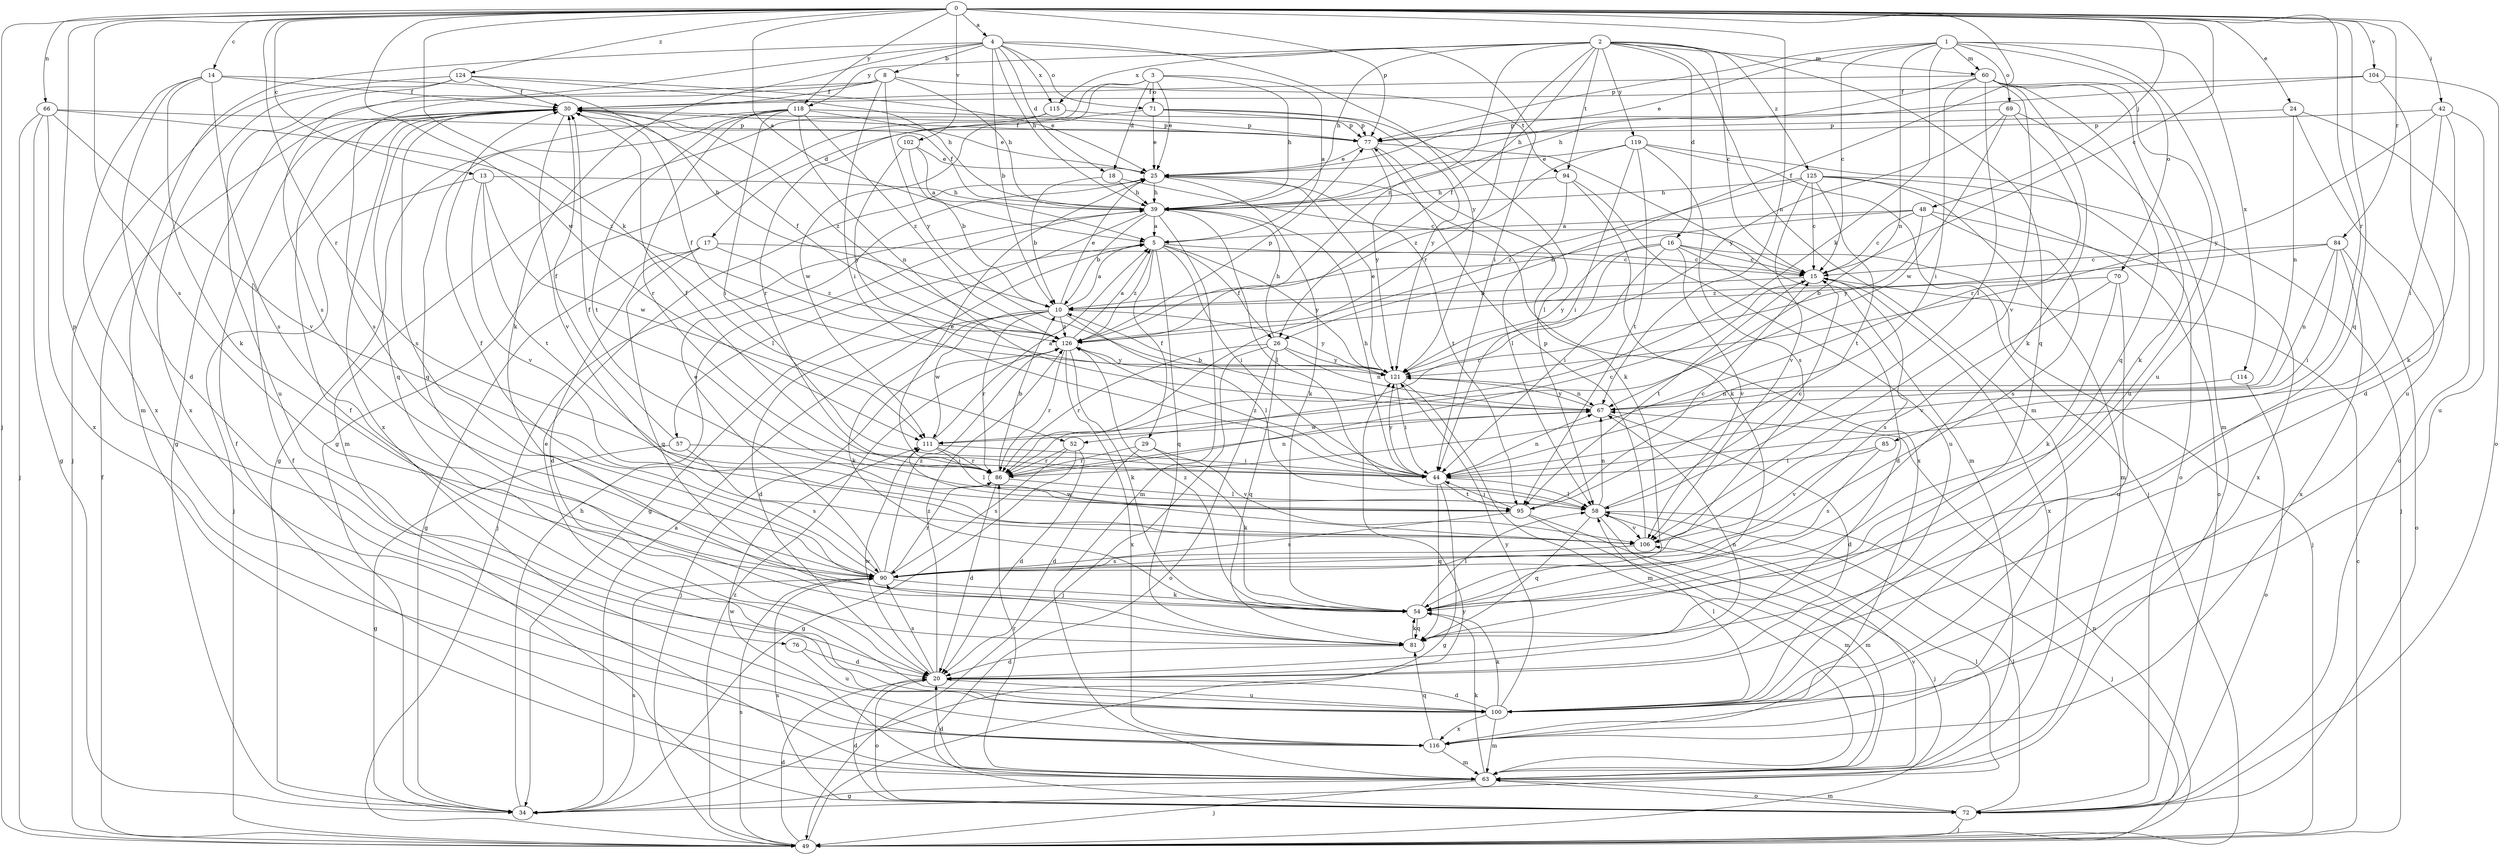 strict digraph  {
0;
1;
2;
3;
4;
5;
8;
10;
13;
14;
15;
16;
17;
18;
20;
24;
25;
26;
29;
30;
34;
39;
42;
44;
48;
49;
52;
54;
57;
58;
60;
63;
66;
67;
69;
70;
71;
72;
76;
77;
81;
84;
85;
86;
90;
94;
95;
100;
102;
104;
106;
111;
114;
115;
116;
118;
119;
121;
124;
125;
126;
0 -> 4  [label=a];
0 -> 5  [label=a];
0 -> 13  [label=c];
0 -> 14  [label=c];
0 -> 15  [label=c];
0 -> 24  [label=e];
0 -> 26  [label=f];
0 -> 42  [label=i];
0 -> 48  [label=j];
0 -> 49  [label=j];
0 -> 52  [label=k];
0 -> 66  [label=n];
0 -> 67  [label=n];
0 -> 76  [label=p];
0 -> 77  [label=p];
0 -> 81  [label=q];
0 -> 84  [label=r];
0 -> 85  [label=r];
0 -> 86  [label=r];
0 -> 90  [label=s];
0 -> 102  [label=v];
0 -> 104  [label=v];
0 -> 111  [label=w];
0 -> 118  [label=y];
0 -> 124  [label=z];
1 -> 15  [label=c];
1 -> 25  [label=e];
1 -> 52  [label=k];
1 -> 60  [label=m];
1 -> 67  [label=n];
1 -> 69  [label=o];
1 -> 70  [label=o];
1 -> 77  [label=p];
1 -> 100  [label=u];
1 -> 114  [label=x];
2 -> 15  [label=c];
2 -> 16  [label=d];
2 -> 26  [label=f];
2 -> 39  [label=h];
2 -> 60  [label=m];
2 -> 63  [label=m];
2 -> 81  [label=q];
2 -> 86  [label=r];
2 -> 94  [label=t];
2 -> 115  [label=x];
2 -> 118  [label=y];
2 -> 119  [label=y];
2 -> 125  [label=z];
2 -> 126  [label=z];
3 -> 5  [label=a];
3 -> 17  [label=d];
3 -> 18  [label=d];
3 -> 25  [label=e];
3 -> 34  [label=g];
3 -> 39  [label=h];
3 -> 71  [label=o];
4 -> 8  [label=b];
4 -> 10  [label=b];
4 -> 18  [label=d];
4 -> 39  [label=h];
4 -> 44  [label=i];
4 -> 54  [label=k];
4 -> 63  [label=m];
4 -> 71  [label=o];
4 -> 90  [label=s];
4 -> 115  [label=x];
4 -> 121  [label=y];
5 -> 15  [label=c];
5 -> 26  [label=f];
5 -> 29  [label=f];
5 -> 44  [label=i];
5 -> 57  [label=l];
5 -> 81  [label=q];
5 -> 121  [label=y];
5 -> 126  [label=z];
8 -> 30  [label=f];
8 -> 34  [label=g];
8 -> 39  [label=h];
8 -> 44  [label=i];
8 -> 90  [label=s];
8 -> 94  [label=t];
8 -> 121  [label=y];
10 -> 5  [label=a];
10 -> 20  [label=d];
10 -> 25  [label=e];
10 -> 54  [label=k];
10 -> 58  [label=l];
10 -> 86  [label=r];
10 -> 111  [label=w];
10 -> 121  [label=y];
10 -> 126  [label=z];
13 -> 39  [label=h];
13 -> 49  [label=j];
13 -> 95  [label=t];
13 -> 106  [label=v];
13 -> 111  [label=w];
14 -> 10  [label=b];
14 -> 20  [label=d];
14 -> 30  [label=f];
14 -> 54  [label=k];
14 -> 90  [label=s];
14 -> 116  [label=x];
15 -> 10  [label=b];
15 -> 90  [label=s];
15 -> 95  [label=t];
15 -> 116  [label=x];
16 -> 15  [label=c];
16 -> 20  [label=d];
16 -> 44  [label=i];
16 -> 49  [label=j];
16 -> 86  [label=r];
16 -> 106  [label=v];
16 -> 121  [label=y];
17 -> 15  [label=c];
17 -> 20  [label=d];
17 -> 34  [label=g];
17 -> 81  [label=q];
17 -> 126  [label=z];
18 -> 10  [label=b];
18 -> 15  [label=c];
18 -> 39  [label=h];
20 -> 67  [label=n];
20 -> 72  [label=o];
20 -> 90  [label=s];
20 -> 100  [label=u];
20 -> 111  [label=w];
20 -> 126  [label=z];
24 -> 20  [label=d];
24 -> 67  [label=n];
24 -> 72  [label=o];
24 -> 77  [label=p];
25 -> 39  [label=h];
25 -> 54  [label=k];
25 -> 95  [label=t];
25 -> 116  [label=x];
26 -> 39  [label=h];
26 -> 49  [label=j];
26 -> 67  [label=n];
26 -> 72  [label=o];
26 -> 81  [label=q];
26 -> 86  [label=r];
26 -> 121  [label=y];
29 -> 20  [label=d];
29 -> 54  [label=k];
29 -> 86  [label=r];
29 -> 106  [label=v];
30 -> 77  [label=p];
30 -> 81  [label=q];
30 -> 90  [label=s];
30 -> 106  [label=v];
30 -> 116  [label=x];
30 -> 126  [label=z];
34 -> 5  [label=a];
34 -> 39  [label=h];
34 -> 58  [label=l];
34 -> 90  [label=s];
39 -> 5  [label=a];
39 -> 10  [label=b];
39 -> 30  [label=f];
39 -> 34  [label=g];
39 -> 49  [label=j];
39 -> 58  [label=l];
39 -> 63  [label=m];
42 -> 44  [label=i];
42 -> 54  [label=k];
42 -> 77  [label=p];
42 -> 100  [label=u];
42 -> 121  [label=y];
44 -> 30  [label=f];
44 -> 34  [label=g];
44 -> 39  [label=h];
44 -> 58  [label=l];
44 -> 67  [label=n];
44 -> 81  [label=q];
44 -> 95  [label=t];
44 -> 121  [label=y];
44 -> 126  [label=z];
48 -> 5  [label=a];
48 -> 10  [label=b];
48 -> 15  [label=c];
48 -> 90  [label=s];
48 -> 116  [label=x];
48 -> 121  [label=y];
49 -> 15  [label=c];
49 -> 20  [label=d];
49 -> 30  [label=f];
49 -> 67  [label=n];
49 -> 90  [label=s];
49 -> 121  [label=y];
49 -> 126  [label=z];
52 -> 20  [label=d];
52 -> 34  [label=g];
52 -> 86  [label=r];
52 -> 90  [label=s];
54 -> 58  [label=l];
54 -> 81  [label=q];
54 -> 126  [label=z];
57 -> 30  [label=f];
57 -> 34  [label=g];
57 -> 44  [label=i];
57 -> 90  [label=s];
58 -> 15  [label=c];
58 -> 49  [label=j];
58 -> 63  [label=m];
58 -> 67  [label=n];
58 -> 81  [label=q];
58 -> 106  [label=v];
60 -> 30  [label=f];
60 -> 39  [label=h];
60 -> 44  [label=i];
60 -> 54  [label=k];
60 -> 58  [label=l];
60 -> 63  [label=m];
60 -> 81  [label=q];
60 -> 100  [label=u];
60 -> 106  [label=v];
63 -> 20  [label=d];
63 -> 30  [label=f];
63 -> 34  [label=g];
63 -> 49  [label=j];
63 -> 54  [label=k];
63 -> 72  [label=o];
63 -> 86  [label=r];
63 -> 106  [label=v];
63 -> 111  [label=w];
66 -> 34  [label=g];
66 -> 49  [label=j];
66 -> 77  [label=p];
66 -> 106  [label=v];
66 -> 116  [label=x];
66 -> 126  [label=z];
67 -> 10  [label=b];
67 -> 20  [label=d];
67 -> 111  [label=w];
67 -> 121  [label=y];
69 -> 54  [label=k];
69 -> 77  [label=p];
69 -> 86  [label=r];
69 -> 111  [label=w];
69 -> 121  [label=y];
70 -> 10  [label=b];
70 -> 54  [label=k];
70 -> 100  [label=u];
70 -> 106  [label=v];
71 -> 25  [label=e];
71 -> 58  [label=l];
71 -> 77  [label=p];
71 -> 111  [label=w];
71 -> 121  [label=y];
72 -> 20  [label=d];
72 -> 30  [label=f];
72 -> 49  [label=j];
72 -> 58  [label=l];
72 -> 63  [label=m];
72 -> 90  [label=s];
76 -> 20  [label=d];
76 -> 100  [label=u];
77 -> 25  [label=e];
77 -> 30  [label=f];
77 -> 54  [label=k];
77 -> 63  [label=m];
77 -> 121  [label=y];
81 -> 20  [label=d];
81 -> 54  [label=k];
84 -> 15  [label=c];
84 -> 44  [label=i];
84 -> 67  [label=n];
84 -> 72  [label=o];
84 -> 116  [label=x];
84 -> 126  [label=z];
85 -> 44  [label=i];
85 -> 90  [label=s];
85 -> 106  [label=v];
86 -> 10  [label=b];
86 -> 15  [label=c];
86 -> 20  [label=d];
86 -> 25  [label=e];
86 -> 58  [label=l];
86 -> 67  [label=n];
90 -> 25  [label=e];
90 -> 30  [label=f];
90 -> 54  [label=k];
90 -> 86  [label=r];
90 -> 126  [label=z];
94 -> 39  [label=h];
94 -> 54  [label=k];
94 -> 58  [label=l];
94 -> 100  [label=u];
95 -> 15  [label=c];
95 -> 30  [label=f];
95 -> 44  [label=i];
95 -> 49  [label=j];
95 -> 63  [label=m];
95 -> 90  [label=s];
100 -> 20  [label=d];
100 -> 25  [label=e];
100 -> 30  [label=f];
100 -> 54  [label=k];
100 -> 58  [label=l];
100 -> 63  [label=m];
100 -> 116  [label=x];
100 -> 121  [label=y];
102 -> 5  [label=a];
102 -> 10  [label=b];
102 -> 25  [label=e];
102 -> 121  [label=y];
104 -> 30  [label=f];
104 -> 39  [label=h];
104 -> 72  [label=o];
104 -> 100  [label=u];
106 -> 77  [label=p];
106 -> 90  [label=s];
106 -> 111  [label=w];
111 -> 5  [label=a];
111 -> 44  [label=i];
111 -> 58  [label=l];
111 -> 86  [label=r];
114 -> 67  [label=n];
114 -> 72  [label=o];
115 -> 63  [label=m];
115 -> 77  [label=p];
115 -> 86  [label=r];
116 -> 63  [label=m];
116 -> 81  [label=q];
118 -> 25  [label=e];
118 -> 34  [label=g];
118 -> 44  [label=i];
118 -> 67  [label=n];
118 -> 77  [label=p];
118 -> 81  [label=q];
118 -> 86  [label=r];
118 -> 95  [label=t];
118 -> 126  [label=z];
119 -> 25  [label=e];
119 -> 44  [label=i];
119 -> 49  [label=j];
119 -> 72  [label=o];
119 -> 90  [label=s];
119 -> 95  [label=t];
119 -> 126  [label=z];
121 -> 25  [label=e];
121 -> 30  [label=f];
121 -> 44  [label=i];
121 -> 63  [label=m];
121 -> 67  [label=n];
124 -> 25  [label=e];
124 -> 30  [label=f];
124 -> 39  [label=h];
124 -> 49  [label=j];
124 -> 100  [label=u];
124 -> 116  [label=x];
125 -> 15  [label=c];
125 -> 39  [label=h];
125 -> 49  [label=j];
125 -> 63  [label=m];
125 -> 72  [label=o];
125 -> 95  [label=t];
125 -> 106  [label=v];
125 -> 126  [label=z];
126 -> 5  [label=a];
126 -> 30  [label=f];
126 -> 49  [label=j];
126 -> 54  [label=k];
126 -> 77  [label=p];
126 -> 86  [label=r];
126 -> 116  [label=x];
126 -> 121  [label=y];
}
